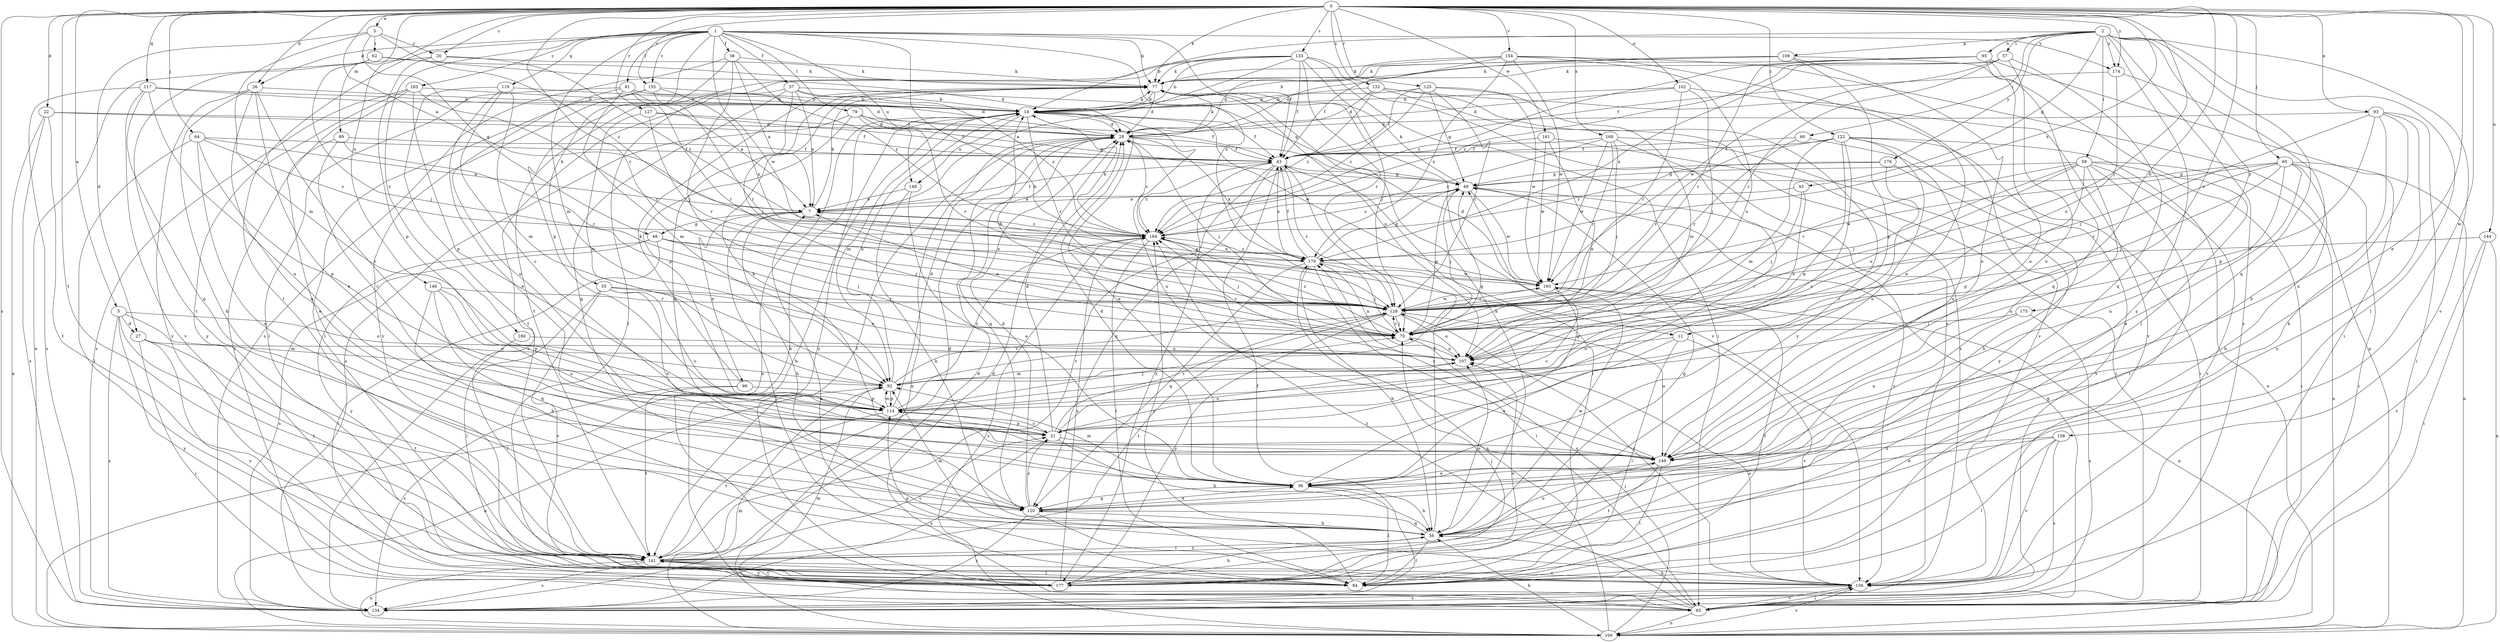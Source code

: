 strict digraph  {
0;
1;
2;
3;
5;
7;
11;
14;
20;
21;
22;
26;
27;
28;
36;
37;
38;
43;
45;
48;
49;
55;
56;
57;
59;
60;
62;
63;
64;
65;
70;
77;
79;
81;
84;
89;
92;
93;
95;
99;
100;
102;
107;
109;
114;
117;
119;
120;
122;
125;
127;
128;
132;
133;
134;
141;
144;
146;
148;
149;
154;
155;
156;
158;
161;
163;
168;
170;
174;
175;
176;
177;
180;
183;
184;
0 -> 3  [label=a];
0 -> 5  [label=a];
0 -> 7  [label=a];
0 -> 11  [label=b];
0 -> 20  [label=c];
0 -> 22  [label=d];
0 -> 26  [label=d];
0 -> 36  [label=e];
0 -> 64  [label=j];
0 -> 65  [label=j];
0 -> 70  [label=j];
0 -> 77  [label=k];
0 -> 89  [label=m];
0 -> 93  [label=n];
0 -> 102  [label=o];
0 -> 107  [label=o];
0 -> 117  [label=q];
0 -> 122  [label=r];
0 -> 125  [label=r];
0 -> 127  [label=r];
0 -> 128  [label=r];
0 -> 132  [label=s];
0 -> 133  [label=s];
0 -> 134  [label=s];
0 -> 141  [label=t];
0 -> 144  [label=u];
0 -> 146  [label=u];
0 -> 154  [label=v];
0 -> 155  [label=v];
0 -> 158  [label=w];
0 -> 161  [label=w];
0 -> 168  [label=x];
0 -> 170  [label=x];
0 -> 174  [label=y];
1 -> 11  [label=b];
1 -> 26  [label=d];
1 -> 37  [label=f];
1 -> 38  [label=f];
1 -> 43  [label=f];
1 -> 55  [label=h];
1 -> 77  [label=k];
1 -> 79  [label=l];
1 -> 81  [label=l];
1 -> 92  [label=m];
1 -> 119  [label=q];
1 -> 141  [label=t];
1 -> 148  [label=u];
1 -> 155  [label=v];
1 -> 163  [label=w];
1 -> 170  [label=x];
1 -> 174  [label=y];
1 -> 180  [label=z];
1 -> 183  [label=z];
2 -> 14  [label=b];
2 -> 45  [label=g];
2 -> 57  [label=i];
2 -> 59  [label=i];
2 -> 60  [label=i];
2 -> 84  [label=l];
2 -> 95  [label=n];
2 -> 109  [label=p];
2 -> 120  [label=q];
2 -> 134  [label=s];
2 -> 156  [label=v];
2 -> 174  [label=y];
2 -> 175  [label=y];
2 -> 176  [label=y];
2 -> 177  [label=y];
3 -> 20  [label=c];
3 -> 27  [label=d];
3 -> 48  [label=g];
3 -> 62  [label=i];
3 -> 92  [label=m];
3 -> 184  [label=z];
5 -> 27  [label=d];
5 -> 92  [label=m];
5 -> 107  [label=o];
5 -> 134  [label=s];
5 -> 141  [label=t];
5 -> 177  [label=y];
7 -> 43  [label=f];
7 -> 48  [label=g];
7 -> 56  [label=h];
7 -> 77  [label=k];
7 -> 84  [label=l];
7 -> 99  [label=n];
7 -> 184  [label=z];
11 -> 36  [label=e];
11 -> 84  [label=l];
11 -> 107  [label=o];
11 -> 156  [label=v];
14 -> 28  [label=d];
14 -> 36  [label=e];
14 -> 43  [label=f];
14 -> 77  [label=k];
14 -> 92  [label=m];
14 -> 100  [label=n];
14 -> 128  [label=r];
14 -> 148  [label=u];
14 -> 149  [label=u];
14 -> 163  [label=w];
14 -> 177  [label=y];
20 -> 77  [label=k];
20 -> 100  [label=n];
20 -> 114  [label=p];
20 -> 184  [label=z];
21 -> 28  [label=d];
21 -> 56  [label=h];
21 -> 107  [label=o];
21 -> 114  [label=p];
21 -> 128  [label=r];
21 -> 134  [label=s];
21 -> 149  [label=u];
22 -> 28  [label=d];
22 -> 43  [label=f];
22 -> 100  [label=n];
22 -> 134  [label=s];
22 -> 141  [label=t];
26 -> 14  [label=b];
26 -> 21  [label=c];
26 -> 36  [label=e];
26 -> 56  [label=h];
26 -> 120  [label=q];
26 -> 177  [label=y];
27 -> 63  [label=i];
27 -> 107  [label=o];
27 -> 141  [label=t];
27 -> 177  [label=y];
28 -> 43  [label=f];
28 -> 70  [label=j];
28 -> 77  [label=k];
28 -> 100  [label=n];
28 -> 120  [label=q];
28 -> 141  [label=t];
28 -> 170  [label=x];
28 -> 184  [label=z];
36 -> 28  [label=d];
36 -> 49  [label=g];
36 -> 56  [label=h];
36 -> 84  [label=l];
36 -> 92  [label=m];
36 -> 120  [label=q];
37 -> 7  [label=a];
37 -> 14  [label=b];
37 -> 49  [label=g];
37 -> 70  [label=j];
37 -> 120  [label=q];
37 -> 134  [label=s];
37 -> 184  [label=z];
38 -> 7  [label=a];
38 -> 70  [label=j];
38 -> 77  [label=k];
38 -> 114  [label=p];
38 -> 134  [label=s];
38 -> 184  [label=z];
43 -> 49  [label=g];
43 -> 84  [label=l];
43 -> 120  [label=q];
43 -> 128  [label=r];
43 -> 141  [label=t];
43 -> 170  [label=x];
43 -> 177  [label=y];
43 -> 184  [label=z];
45 -> 7  [label=a];
45 -> 70  [label=j];
45 -> 107  [label=o];
48 -> 63  [label=i];
48 -> 70  [label=j];
48 -> 128  [label=r];
48 -> 134  [label=s];
48 -> 170  [label=x];
48 -> 177  [label=y];
49 -> 7  [label=a];
49 -> 70  [label=j];
49 -> 77  [label=k];
49 -> 156  [label=v];
49 -> 163  [label=w];
49 -> 184  [label=z];
55 -> 21  [label=c];
55 -> 84  [label=l];
55 -> 107  [label=o];
55 -> 128  [label=r];
55 -> 149  [label=u];
55 -> 156  [label=v];
56 -> 43  [label=f];
56 -> 84  [label=l];
56 -> 92  [label=m];
56 -> 107  [label=o];
56 -> 120  [label=q];
56 -> 141  [label=t];
56 -> 149  [label=u];
56 -> 163  [label=w];
57 -> 77  [label=k];
57 -> 120  [label=q];
57 -> 128  [label=r];
57 -> 149  [label=u];
57 -> 163  [label=w];
57 -> 170  [label=x];
57 -> 184  [label=z];
59 -> 49  [label=g];
59 -> 63  [label=i];
59 -> 70  [label=j];
59 -> 84  [label=l];
59 -> 100  [label=n];
59 -> 107  [label=o];
59 -> 114  [label=p];
59 -> 128  [label=r];
59 -> 149  [label=u];
59 -> 156  [label=v];
60 -> 43  [label=f];
60 -> 128  [label=r];
60 -> 149  [label=u];
62 -> 28  [label=d];
62 -> 70  [label=j];
62 -> 77  [label=k];
62 -> 141  [label=t];
63 -> 14  [label=b];
63 -> 28  [label=d];
63 -> 49  [label=g];
63 -> 56  [label=h];
63 -> 92  [label=m];
63 -> 100  [label=n];
63 -> 156  [label=v];
63 -> 184  [label=z];
64 -> 7  [label=a];
64 -> 43  [label=f];
64 -> 84  [label=l];
64 -> 114  [label=p];
64 -> 120  [label=q];
64 -> 184  [label=z];
65 -> 36  [label=e];
65 -> 49  [label=g];
65 -> 56  [label=h];
65 -> 63  [label=i];
65 -> 70  [label=j];
65 -> 100  [label=n];
65 -> 128  [label=r];
65 -> 149  [label=u];
65 -> 163  [label=w];
70 -> 7  [label=a];
70 -> 14  [label=b];
70 -> 49  [label=g];
70 -> 107  [label=o];
70 -> 128  [label=r];
70 -> 184  [label=z];
77 -> 14  [label=b];
77 -> 28  [label=d];
77 -> 56  [label=h];
77 -> 107  [label=o];
77 -> 120  [label=q];
77 -> 156  [label=v];
79 -> 28  [label=d];
79 -> 43  [label=f];
79 -> 49  [label=g];
79 -> 114  [label=p];
79 -> 128  [label=r];
79 -> 134  [label=s];
81 -> 7  [label=a];
81 -> 14  [label=b];
81 -> 28  [label=d];
81 -> 84  [label=l];
81 -> 92  [label=m];
81 -> 128  [label=r];
81 -> 149  [label=u];
84 -> 114  [label=p];
84 -> 184  [label=z];
89 -> 21  [label=c];
89 -> 36  [label=e];
89 -> 43  [label=f];
89 -> 128  [label=r];
92 -> 14  [label=b];
92 -> 49  [label=g];
92 -> 100  [label=n];
92 -> 114  [label=p];
92 -> 128  [label=r];
93 -> 28  [label=d];
93 -> 56  [label=h];
93 -> 63  [label=i];
93 -> 70  [label=j];
93 -> 114  [label=p];
93 -> 149  [label=u];
93 -> 177  [label=y];
95 -> 63  [label=i];
95 -> 77  [label=k];
95 -> 120  [label=q];
95 -> 128  [label=r];
95 -> 149  [label=u];
95 -> 184  [label=z];
99 -> 77  [label=k];
99 -> 114  [label=p];
99 -> 134  [label=s];
99 -> 141  [label=t];
100 -> 56  [label=h];
100 -> 70  [label=j];
100 -> 92  [label=m];
100 -> 156  [label=v];
100 -> 170  [label=x];
100 -> 184  [label=z];
102 -> 14  [label=b];
102 -> 28  [label=d];
102 -> 70  [label=j];
102 -> 128  [label=r];
102 -> 156  [label=v];
107 -> 92  [label=m];
107 -> 170  [label=x];
107 -> 184  [label=z];
109 -> 14  [label=b];
109 -> 28  [label=d];
109 -> 77  [label=k];
109 -> 84  [label=l];
109 -> 114  [label=p];
109 -> 149  [label=u];
114 -> 21  [label=c];
114 -> 28  [label=d];
114 -> 70  [label=j];
114 -> 92  [label=m];
114 -> 141  [label=t];
114 -> 184  [label=z];
117 -> 14  [label=b];
117 -> 28  [label=d];
117 -> 120  [label=q];
117 -> 134  [label=s];
117 -> 149  [label=u];
117 -> 156  [label=v];
119 -> 14  [label=b];
119 -> 21  [label=c];
119 -> 36  [label=e];
119 -> 92  [label=m];
119 -> 141  [label=t];
120 -> 21  [label=c];
120 -> 28  [label=d];
120 -> 36  [label=e];
120 -> 56  [label=h];
120 -> 84  [label=l];
120 -> 134  [label=s];
122 -> 21  [label=c];
122 -> 43  [label=f];
122 -> 63  [label=i];
122 -> 92  [label=m];
122 -> 100  [label=n];
122 -> 114  [label=p];
122 -> 128  [label=r];
122 -> 134  [label=s];
122 -> 149  [label=u];
125 -> 14  [label=b];
125 -> 43  [label=f];
125 -> 49  [label=g];
125 -> 92  [label=m];
125 -> 128  [label=r];
125 -> 163  [label=w];
125 -> 184  [label=z];
127 -> 28  [label=d];
127 -> 43  [label=f];
127 -> 92  [label=m];
127 -> 128  [label=r];
128 -> 70  [label=j];
128 -> 107  [label=o];
128 -> 141  [label=t];
128 -> 149  [label=u];
128 -> 163  [label=w];
128 -> 177  [label=y];
132 -> 14  [label=b];
132 -> 28  [label=d];
132 -> 134  [label=s];
132 -> 156  [label=v];
132 -> 177  [label=y];
132 -> 184  [label=z];
133 -> 7  [label=a];
133 -> 14  [label=b];
133 -> 43  [label=f];
133 -> 63  [label=i];
133 -> 70  [label=j];
133 -> 77  [label=k];
133 -> 84  [label=l];
133 -> 128  [label=r];
133 -> 141  [label=t];
133 -> 156  [label=v];
134 -> 28  [label=d];
134 -> 43  [label=f];
141 -> 21  [label=c];
141 -> 28  [label=d];
141 -> 49  [label=g];
141 -> 84  [label=l];
141 -> 100  [label=n];
141 -> 134  [label=s];
141 -> 156  [label=v];
141 -> 177  [label=y];
144 -> 63  [label=i];
144 -> 100  [label=n];
144 -> 156  [label=v];
144 -> 170  [label=x];
146 -> 56  [label=h];
146 -> 114  [label=p];
146 -> 120  [label=q];
146 -> 128  [label=r];
146 -> 149  [label=u];
148 -> 7  [label=a];
148 -> 36  [label=e];
148 -> 56  [label=h];
149 -> 36  [label=e];
149 -> 77  [label=k];
149 -> 84  [label=l];
149 -> 141  [label=t];
149 -> 170  [label=x];
154 -> 28  [label=d];
154 -> 36  [label=e];
154 -> 43  [label=f];
154 -> 77  [label=k];
154 -> 100  [label=n];
154 -> 107  [label=o];
154 -> 163  [label=w];
154 -> 170  [label=x];
155 -> 14  [label=b];
155 -> 84  [label=l];
155 -> 128  [label=r];
155 -> 156  [label=v];
155 -> 170  [label=x];
156 -> 7  [label=a];
156 -> 63  [label=i];
156 -> 107  [label=o];
156 -> 128  [label=r];
156 -> 134  [label=s];
158 -> 36  [label=e];
158 -> 84  [label=l];
158 -> 134  [label=s];
158 -> 149  [label=u];
158 -> 156  [label=v];
161 -> 43  [label=f];
161 -> 63  [label=i];
161 -> 107  [label=o];
161 -> 163  [label=w];
163 -> 7  [label=a];
163 -> 21  [label=c];
163 -> 28  [label=d];
163 -> 84  [label=l];
163 -> 100  [label=n];
163 -> 128  [label=r];
168 -> 21  [label=c];
168 -> 43  [label=f];
168 -> 70  [label=j];
168 -> 128  [label=r];
168 -> 163  [label=w];
168 -> 177  [label=y];
168 -> 184  [label=z];
170 -> 43  [label=f];
170 -> 49  [label=g];
170 -> 56  [label=h];
170 -> 63  [label=i];
170 -> 70  [label=j];
170 -> 120  [label=q];
170 -> 163  [label=w];
170 -> 184  [label=z];
174 -> 43  [label=f];
174 -> 56  [label=h];
174 -> 107  [label=o];
175 -> 70  [label=j];
175 -> 134  [label=s];
175 -> 149  [label=u];
176 -> 21  [label=c];
176 -> 49  [label=g];
176 -> 56  [label=h];
176 -> 184  [label=z];
177 -> 14  [label=b];
177 -> 56  [label=h];
177 -> 70  [label=j];
177 -> 107  [label=o];
177 -> 141  [label=t];
177 -> 184  [label=z];
180 -> 107  [label=o];
180 -> 141  [label=t];
183 -> 14  [label=b];
183 -> 63  [label=i];
183 -> 114  [label=p];
183 -> 128  [label=r];
183 -> 134  [label=s];
183 -> 177  [label=y];
184 -> 14  [label=b];
184 -> 70  [label=j];
184 -> 84  [label=l];
184 -> 170  [label=x];
}
